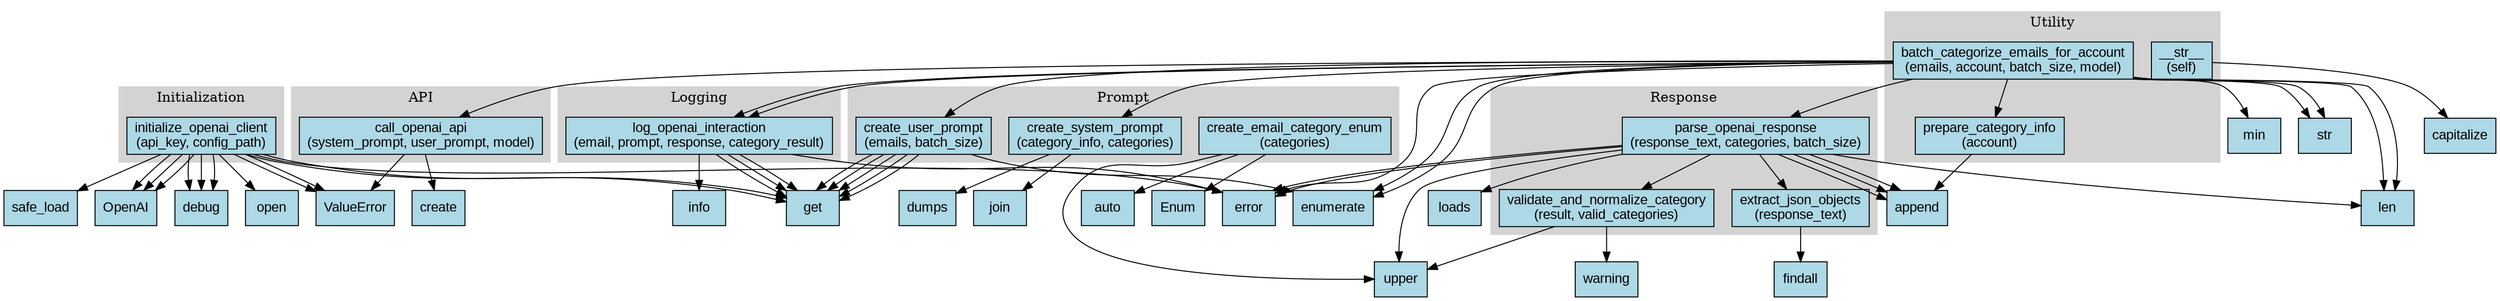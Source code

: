 digraph G {
  rankdir=TB;
  node [shape=box, style=filled, fillcolor=lightblue, fontname="Arial"];
  edge [fontname="Arial", fontsize=10];
  subgraph cluster_api {
    label="API";
    style=filled;
    color=lightgrey;
    node [style=filled, fillcolor=lightblue];
    "call_openai_api" [label="call_openai_api\n(system_prompt, user_prompt, model)", tooltip="Call the OpenAI API with the given prompts."];
  }
  subgraph cluster_initialization {
    label="Initialization";
    style=filled;
    color=lightgrey;
    node [style=filled, fillcolor=lightblue];
    "initialize_openai_client" [label="initialize_openai_client\n(api_key, config_path)", tooltip="Initialize the OpenAI client with an API key."];
  }
  subgraph cluster_prompt {
    label="Prompt";
    style=filled;
    color=lightgrey;
    node [style=filled, fillcolor=lightblue];
    "create_email_category_enum" [label="create_email_category_enum\n(categories)", tooltip="Create a dynamic EmailCategory enum with the given categories."];
    "create_system_prompt" [label="create_system_prompt\n(category_info, categories)", tooltip="Create the system prompt for the OpenAI API."];
    "create_user_prompt" [label="create_user_prompt\n(emails, batch_size)", tooltip="Create the user prompt for the OpenAI API."];
  }
  subgraph cluster_response {
    label="Response";
    style=filled;
    color=lightgrey;
    node [style=filled, fillcolor=lightblue];
    "validate_and_normalize_category" [label="validate_and_normalize_category\n(result, valid_categories)", tooltip="Validate and normalize a category in a result."];
    "parse_openai_response" [label="parse_openai_response\n(response_text, categories, batch_size)", tooltip="Parse the OpenAI API response."];
    "extract_json_objects" [label="extract_json_objects\n(response_text)", tooltip="Extract JSON objects from a text response."];
  }
  subgraph cluster_utility {
    label="Utility";
    style=filled;
    color=lightgrey;
    node [style=filled, fillcolor=lightblue];
    "prepare_category_info" [label="prepare_category_info\n(account)", tooltip="Extract category information from an account."];
    "batch_categorize_emails_for_account" [label="batch_categorize_emails_for_account\n(emails, account, batch_size, model)", tooltip="Categorize a batch of emails for a specific account."];
    "__str__" [label="__str__\n(self)", tooltip=""];
  }
  subgraph cluster_logging {
    label="Logging";
    style=filled;
    color=lightgrey;
    node [style=filled, fillcolor=lightblue];
    "log_openai_interaction" [label="log_openai_interaction\n(email, prompt, response, category_result)", tooltip="Log OpenAI API interaction for debugging."];
  }
  "initialize_openai_client" -> "OpenAI";
  "initialize_openai_client" -> "debug";
  "initialize_openai_client" -> "open";
  "initialize_openai_client" -> "safe_load";
  "initialize_openai_client" -> "get";
  "initialize_openai_client" -> "ValueError";
  "initialize_openai_client" -> "OpenAI";
  "initialize_openai_client" -> "debug";
  "initialize_openai_client" -> "error";
  "initialize_openai_client" -> "get";
  "initialize_openai_client" -> "OpenAI";
  "initialize_openai_client" -> "debug";
  "initialize_openai_client" -> "ValueError";
  "log_openai_interaction" -> "info";
  "log_openai_interaction" -> "get";
  "log_openai_interaction" -> "get";
  "log_openai_interaction" -> "get";
  "log_openai_interaction" -> "error";
  "prepare_category_info" -> "append";
  "create_system_prompt" -> "dumps";
  "create_system_prompt" -> "join";
  "create_user_prompt" -> "enumerate";
  "create_user_prompt" -> "get";
  "create_user_prompt" -> "get";
  "create_user_prompt" -> "get";
  "create_user_prompt" -> "get";
  "create_user_prompt" -> "get";
  "call_openai_api" -> "ValueError";
  "call_openai_api" -> "create";
  "extract_json_objects" -> "findall";
  "validate_and_normalize_category" -> "upper";
  "validate_and_normalize_category" -> "warning";
  "parse_openai_response" -> "extract_json_objects";
  "parse_openai_response" -> "upper";
  "parse_openai_response" -> "loads";
  "parse_openai_response" -> "validate_and_normalize_category";
  "parse_openai_response" -> "append";
  "parse_openai_response" -> "error";
  "parse_openai_response" -> "append";
  "parse_openai_response" -> "error";
  "parse_openai_response" -> "len";
  "parse_openai_response" -> "append";
  "batch_categorize_emails_for_account" -> "min";
  "batch_categorize_emails_for_account" -> "len";
  "batch_categorize_emails_for_account" -> "prepare_category_info";
  "batch_categorize_emails_for_account" -> "create_system_prompt";
  "batch_categorize_emails_for_account" -> "create_user_prompt";
  "batch_categorize_emails_for_account" -> "call_openai_api";
  "batch_categorize_emails_for_account" -> "parse_openai_response";
  "batch_categorize_emails_for_account" -> "enumerate";
  "batch_categorize_emails_for_account" -> "len";
  "batch_categorize_emails_for_account" -> "log_openai_interaction";
  "batch_categorize_emails_for_account" -> "error";
  "batch_categorize_emails_for_account" -> "str";
  "batch_categorize_emails_for_account" -> "enumerate";
  "batch_categorize_emails_for_account" -> "log_openai_interaction";
  "batch_categorize_emails_for_account" -> "str";
  "create_email_category_enum" -> "upper";
  "create_email_category_enum" -> "auto";
  "create_email_category_enum" -> "Enum";
  "__str__" -> "capitalize";
}
